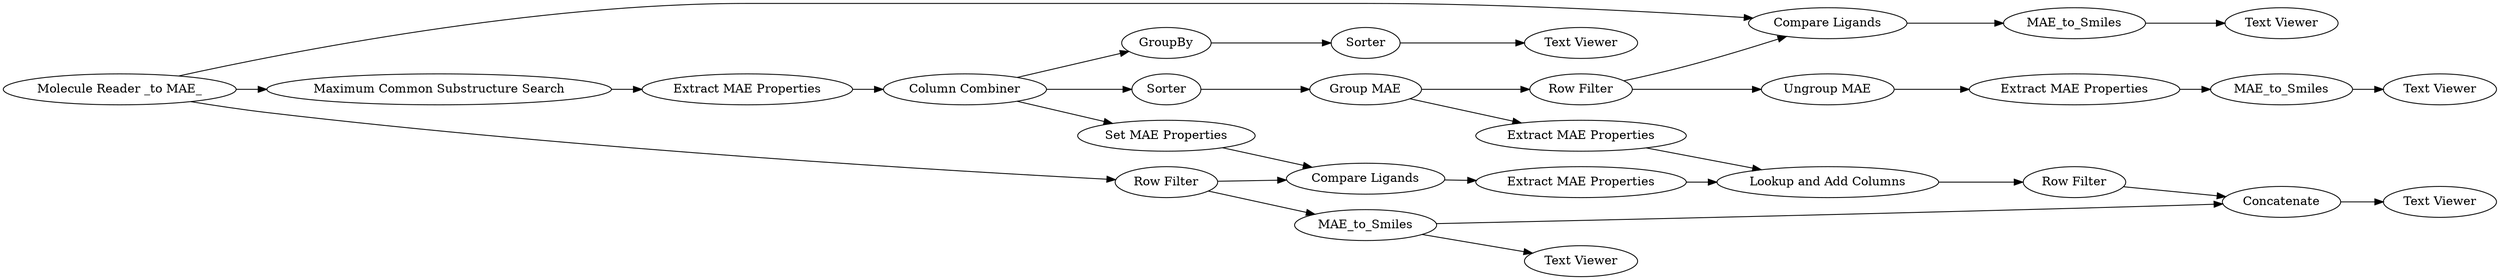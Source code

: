 digraph {
	8244 -> 8245
	8262 -> 8246
	8251 -> 8253
	8248 -> 8249
	8219 -> 8192
	30 -> 32
	8261 -> 27
	8257 -> 8219
	32 -> 8219
	8253 -> 8252
	8259 -> 8258
	8249 -> 8250
	27 -> 8258
	8244 -> 45
	8262 -> 8242
	8242 -> 8243
	8245 -> 8251
	8240 -> 8262
	27 -> 8257
	8243 -> 8241
	45 -> 30
	8262 -> 8259
	8246 -> 8244
	8258 -> 8260
	8245 -> 8248
	8260 -> 30
	8257 -> 8256
	8261 -> 8238
	8261 -> 8251
	8238 -> 8240
	8250 -> 8247
	27 [label="Row Filter"]
	8246 [label=Sorter]
	8252 [label="Text Viewer"]
	8219 [label=Concatenate]
	8242 [label=GroupBy]
	8249 [label="Extract MAE Properties"]
	8247 [label="Text Viewer"]
	8238 [label="Maximum Common Substructure Search"]
	8260 [label="Extract MAE Properties"]
	8241 [label="Text Viewer"]
	8262 [label="Column Combiner"]
	8253 [label=MAE_to_Smiles]
	8251 [label="Compare Ligands"]
	8256 [label="Text Viewer"]
	8240 [label="Extract MAE Properties"]
	30 [label="Lookup and Add Columns"]
	8245 [label="Row Filter"]
	8257 [label=MAE_to_Smiles]
	8250 [label=MAE_to_Smiles]
	8244 [label="Group MAE"]
	8261 [label="Molecule Reader _to MAE_"]
	8258 [label="Compare Ligands"]
	8243 [label=Sorter]
	8192 [label="Text Viewer"]
	8248 [label="Ungroup MAE"]
	8259 [label="Set MAE Properties"]
	32 [label="Row Filter"]
	45 [label="Extract MAE Properties"]
	rankdir=LR
}
